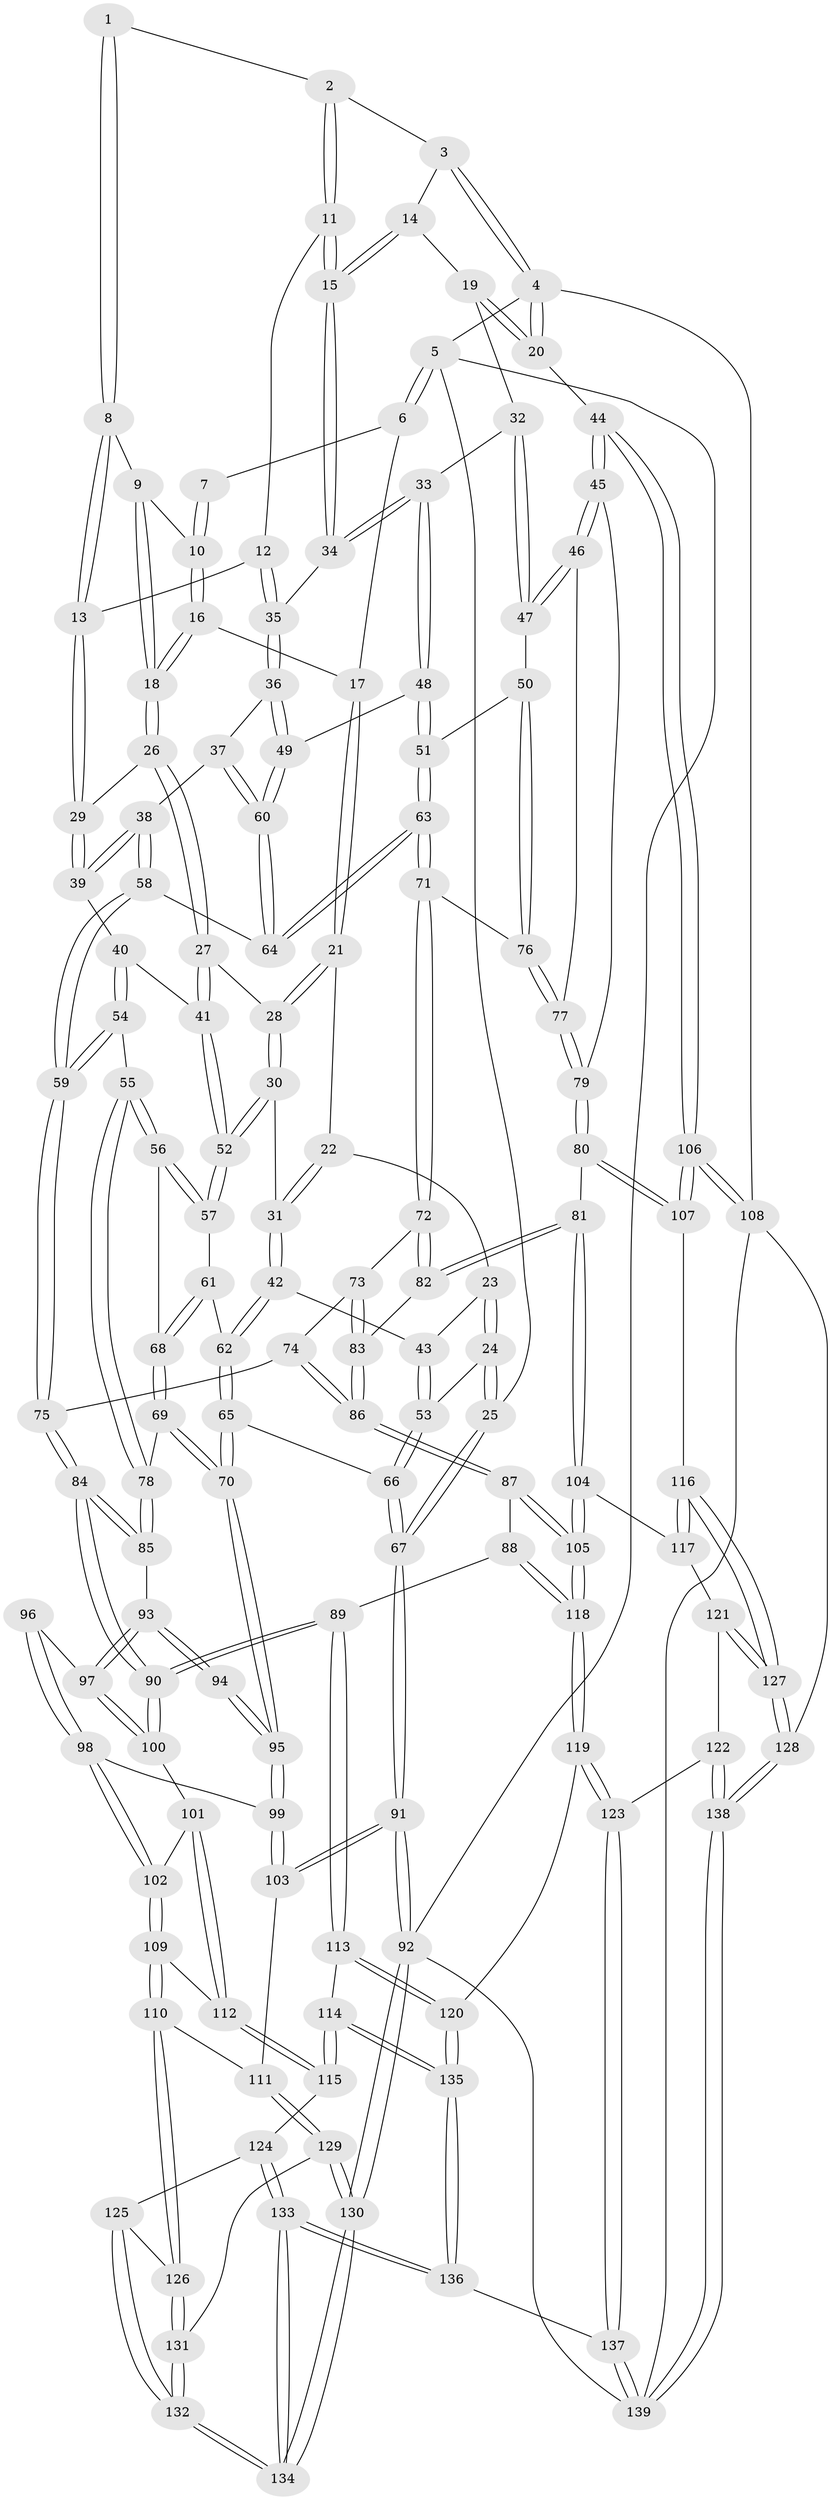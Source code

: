 // coarse degree distribution, {2: 0.020618556701030927, 5: 0.5257731958762887, 7: 0.020618556701030927, 3: 0.061855670103092786, 4: 0.26804123711340205, 6: 0.07216494845360824, 8: 0.020618556701030927, 9: 0.010309278350515464}
// Generated by graph-tools (version 1.1) at 2025/04/03/04/25 22:04:48]
// undirected, 139 vertices, 344 edges
graph export_dot {
graph [start="1"]
  node [color=gray90,style=filled];
  1 [pos="+0.5919507448092256+0"];
  2 [pos="+0.6673839949677883+0"];
  3 [pos="+0.7759984455579474+0"];
  4 [pos="+1+0"];
  5 [pos="+0+0"];
  6 [pos="+0.2808100237177783+0"];
  7 [pos="+0.4048330003593245+0"];
  8 [pos="+0.5255359029650212+0.09655507462871987"];
  9 [pos="+0.47964256133421773+0.06926609067604597"];
  10 [pos="+0.4790226407669188+0.06865452428276612"];
  11 [pos="+0.6464844761568809+0.08658225870974527"];
  12 [pos="+0.572332281667021+0.13466623869823752"];
  13 [pos="+0.5415244081424864+0.13810754667322112"];
  14 [pos="+0.8223978967867565+0"];
  15 [pos="+0.7332142057183618+0.14368549533831576"];
  16 [pos="+0.36034005199025565+0.05589387508488462"];
  17 [pos="+0.2946689999074087+0"];
  18 [pos="+0.40645995523787476+0.1252294720627018"];
  19 [pos="+0.9014252600351995+0.10228968927990868"];
  20 [pos="+1+0.19737024918691004"];
  21 [pos="+0.2635812626583491+0.07309427750940349"];
  22 [pos="+0.12256431836958906+0.1213166203203094"];
  23 [pos="+0+0.11694728644919264"];
  24 [pos="+0+0.061715349545756006"];
  25 [pos="+0+0"];
  26 [pos="+0.4297363330490254+0.17697910009926165"];
  27 [pos="+0.40748390377572463+0.21527402149102184"];
  28 [pos="+0.2669802370662857+0.18663666473944768"];
  29 [pos="+0.5367318786812587+0.14398491052464016"];
  30 [pos="+0.23294979111742198+0.23437126063608366"];
  31 [pos="+0.2271170545153633+0.2394397452774857"];
  32 [pos="+0.8110143003470937+0.20585858156534195"];
  33 [pos="+0.7537459710110025+0.1987081025562924"];
  34 [pos="+0.7472577263018556+0.19404839850671146"];
  35 [pos="+0.6607389768943244+0.22662145300099787"];
  36 [pos="+0.651635367560157+0.2399766259323306"];
  37 [pos="+0.6119224545568434+0.2705438036327348"];
  38 [pos="+0.572291081199174+0.28576817155568396"];
  39 [pos="+0.5509146922352803+0.2593159062798725"];
  40 [pos="+0.4790273935480892+0.2613436876495268"];
  41 [pos="+0.4097323680631917+0.22663397782797243"];
  42 [pos="+0.20389805191868102+0.270795279328488"];
  43 [pos="+0.09005911771744946+0.23127477227897159"];
  44 [pos="+1+0.3947507572148688"];
  45 [pos="+1+0.39457936470292737"];
  46 [pos="+0.9963412135059225+0.3676521681192681"];
  47 [pos="+0.9442977448111497+0.347094131155333"];
  48 [pos="+0.7448741953056057+0.27557790989749104"];
  49 [pos="+0.6935973798946506+0.31696268759458157"];
  50 [pos="+0.9044242253998157+0.3508671437147747"];
  51 [pos="+0.7744318226180238+0.33709158054936034"];
  52 [pos="+0.3855243226114133+0.3148611196062742"];
  53 [pos="+0.04569655744979671+0.33023360278911634"];
  54 [pos="+0.4791601786483118+0.4312216511826113"];
  55 [pos="+0.45337975386563173+0.42511545810199775"];
  56 [pos="+0.41582656979771976+0.40239536181431945"];
  57 [pos="+0.3870328297402471+0.35302498127681375"];
  58 [pos="+0.5596047790594761+0.3514238183051066"];
  59 [pos="+0.4867645364525612+0.43412226144425986"];
  60 [pos="+0.6836698315185381+0.3452472318089012"];
  61 [pos="+0.24157053535448847+0.3387768089531253"];
  62 [pos="+0.20492103385928975+0.3164118063352985"];
  63 [pos="+0.703064417657516+0.39828184901664776"];
  64 [pos="+0.6835963050122037+0.37378313934531276"];
  65 [pos="+0.07236054273074208+0.482854224083815"];
  66 [pos="+0.01105226684255519+0.4708999710021823"];
  67 [pos="+0+0.4847411476823395"];
  68 [pos="+0.29138703072248084+0.4523907839904073"];
  69 [pos="+0.2638215719876981+0.4895008490364509"];
  70 [pos="+0.10538967489460553+0.511097162490232"];
  71 [pos="+0.7082299708097256+0.43560381707236717"];
  72 [pos="+0.6691668030451609+0.4756710605792015"];
  73 [pos="+0.5335741339054791+0.45769574777904054"];
  74 [pos="+0.4958737944103044+0.44833587152576915"];
  75 [pos="+0.4951648895515854+0.4475639722898437"];
  76 [pos="+0.7255288058234924+0.4409954214241945"];
  77 [pos="+0.7829317037997235+0.4822980363691941"];
  78 [pos="+0.33187586638370115+0.5641438555475199"];
  79 [pos="+0.8078769146447183+0.5770458468610213"];
  80 [pos="+0.783349773653143+0.6283559396373722"];
  81 [pos="+0.7409447499949194+0.6495773228627073"];
  82 [pos="+0.6794097728868692+0.5973474272085759"];
  83 [pos="+0.6466711954392184+0.598644692903688"];
  84 [pos="+0.38764779910439556+0.6114579474368405"];
  85 [pos="+0.3330759028753762+0.5717542327932387"];
  86 [pos="+0.5275369198853703+0.621153407429178"];
  87 [pos="+0.5135556174909879+0.6454226908269199"];
  88 [pos="+0.4551066362596582+0.689557173100852"];
  89 [pos="+0.44126793784155655+0.6940810476617766"];
  90 [pos="+0.4401165387983502+0.6931680715273066"];
  91 [pos="+0+0.7801950063972336"];
  92 [pos="+0+1"];
  93 [pos="+0.2966318441684558+0.6040200554364755"];
  94 [pos="+0.2153206332062202+0.5814734751887394"];
  95 [pos="+0.11871368550224667+0.5446439532407745"];
  96 [pos="+0.25109947280700173+0.6311509744286857"];
  97 [pos="+0.29513308766417895+0.6082820539458288"];
  98 [pos="+0.19895539150886565+0.6804783893037205"];
  99 [pos="+0.1303062983018136+0.6108486462870166"];
  100 [pos="+0.2935955937353277+0.6822065047708497"];
  101 [pos="+0.258608075912188+0.7096758690052348"];
  102 [pos="+0.19896799345450597+0.680498591199545"];
  103 [pos="+0.019972568511638374+0.8025816469495528"];
  104 [pos="+0.7260298679852477+0.7081245376325469"];
  105 [pos="+0.6610412163768664+0.7551834344924248"];
  106 [pos="+1+0.6719891557387566"];
  107 [pos="+1+0.7222920907823077"];
  108 [pos="+1+0.8860526149475364"];
  109 [pos="+0.14320229037037338+0.8006114636711792"];
  110 [pos="+0.12845339203595643+0.8217343293990977"];
  111 [pos="+0.030110979430868448+0.8082565118159427"];
  112 [pos="+0.26519603457260593+0.737294901151148"];
  113 [pos="+0.4064303630699016+0.7928308545628843"];
  114 [pos="+0.3427489627876911+0.8490112116750794"];
  115 [pos="+0.3220403134603566+0.8476243241278922"];
  116 [pos="+0.9080157578770488+0.8216300749561428"];
  117 [pos="+0.7610992610930046+0.7493033285821127"];
  118 [pos="+0.6177942870818097+0.8292429346928772"];
  119 [pos="+0.6103145297339918+0.8727464196398541"];
  120 [pos="+0.5671035340742765+0.8799843135083808"];
  121 [pos="+0.7614454138189841+0.8706297341535657"];
  122 [pos="+0.6888893018351523+0.9091560701687004"];
  123 [pos="+0.6222400485313306+0.8868783283369046"];
  124 [pos="+0.305274992740093+0.8550012719155655"];
  125 [pos="+0.2810650065321886+0.8589959338857579"];
  126 [pos="+0.18532120351900644+0.8640741115066328"];
  127 [pos="+0.8799798964424174+0.8927895001213292"];
  128 [pos="+0.8854906245514494+0.9512521246949568"];
  129 [pos="+0.0689635535258615+0.9660845229220997"];
  130 [pos="+0.05305304202835867+1"];
  131 [pos="+0.17675533756748368+0.9056376129424996"];
  132 [pos="+0.18461386875096575+1"];
  133 [pos="+0.19804366912600468+1"];
  134 [pos="+0.17672563756845316+1"];
  135 [pos="+0.42533720719968543+1"];
  136 [pos="+0.4164435618411325+1"];
  137 [pos="+0.5760918527138261+1"];
  138 [pos="+0.8445368760536052+1"];
  139 [pos="+0.8614775910861571+1"];
  1 -- 2;
  1 -- 8;
  1 -- 8;
  2 -- 3;
  2 -- 11;
  2 -- 11;
  3 -- 4;
  3 -- 4;
  3 -- 14;
  4 -- 5;
  4 -- 20;
  4 -- 20;
  4 -- 108;
  5 -- 6;
  5 -- 6;
  5 -- 25;
  5 -- 92;
  6 -- 7;
  6 -- 17;
  7 -- 10;
  7 -- 10;
  8 -- 9;
  8 -- 13;
  8 -- 13;
  9 -- 10;
  9 -- 18;
  9 -- 18;
  10 -- 16;
  10 -- 16;
  11 -- 12;
  11 -- 15;
  11 -- 15;
  12 -- 13;
  12 -- 35;
  12 -- 35;
  13 -- 29;
  13 -- 29;
  14 -- 15;
  14 -- 15;
  14 -- 19;
  15 -- 34;
  15 -- 34;
  16 -- 17;
  16 -- 18;
  16 -- 18;
  17 -- 21;
  17 -- 21;
  18 -- 26;
  18 -- 26;
  19 -- 20;
  19 -- 20;
  19 -- 32;
  20 -- 44;
  21 -- 22;
  21 -- 28;
  21 -- 28;
  22 -- 23;
  22 -- 31;
  22 -- 31;
  23 -- 24;
  23 -- 24;
  23 -- 43;
  24 -- 25;
  24 -- 25;
  24 -- 53;
  25 -- 67;
  25 -- 67;
  26 -- 27;
  26 -- 27;
  26 -- 29;
  27 -- 28;
  27 -- 41;
  27 -- 41;
  28 -- 30;
  28 -- 30;
  29 -- 39;
  29 -- 39;
  30 -- 31;
  30 -- 52;
  30 -- 52;
  31 -- 42;
  31 -- 42;
  32 -- 33;
  32 -- 47;
  32 -- 47;
  33 -- 34;
  33 -- 34;
  33 -- 48;
  33 -- 48;
  34 -- 35;
  35 -- 36;
  35 -- 36;
  36 -- 37;
  36 -- 49;
  36 -- 49;
  37 -- 38;
  37 -- 60;
  37 -- 60;
  38 -- 39;
  38 -- 39;
  38 -- 58;
  38 -- 58;
  39 -- 40;
  40 -- 41;
  40 -- 54;
  40 -- 54;
  41 -- 52;
  41 -- 52;
  42 -- 43;
  42 -- 62;
  42 -- 62;
  43 -- 53;
  43 -- 53;
  44 -- 45;
  44 -- 45;
  44 -- 106;
  44 -- 106;
  45 -- 46;
  45 -- 46;
  45 -- 79;
  46 -- 47;
  46 -- 47;
  46 -- 77;
  47 -- 50;
  48 -- 49;
  48 -- 51;
  48 -- 51;
  49 -- 60;
  49 -- 60;
  50 -- 51;
  50 -- 76;
  50 -- 76;
  51 -- 63;
  51 -- 63;
  52 -- 57;
  52 -- 57;
  53 -- 66;
  53 -- 66;
  54 -- 55;
  54 -- 59;
  54 -- 59;
  55 -- 56;
  55 -- 56;
  55 -- 78;
  55 -- 78;
  56 -- 57;
  56 -- 57;
  56 -- 68;
  57 -- 61;
  58 -- 59;
  58 -- 59;
  58 -- 64;
  59 -- 75;
  59 -- 75;
  60 -- 64;
  60 -- 64;
  61 -- 62;
  61 -- 68;
  61 -- 68;
  62 -- 65;
  62 -- 65;
  63 -- 64;
  63 -- 64;
  63 -- 71;
  63 -- 71;
  65 -- 66;
  65 -- 70;
  65 -- 70;
  66 -- 67;
  66 -- 67;
  67 -- 91;
  67 -- 91;
  68 -- 69;
  68 -- 69;
  69 -- 70;
  69 -- 70;
  69 -- 78;
  70 -- 95;
  70 -- 95;
  71 -- 72;
  71 -- 72;
  71 -- 76;
  72 -- 73;
  72 -- 82;
  72 -- 82;
  73 -- 74;
  73 -- 83;
  73 -- 83;
  74 -- 75;
  74 -- 86;
  74 -- 86;
  75 -- 84;
  75 -- 84;
  76 -- 77;
  76 -- 77;
  77 -- 79;
  77 -- 79;
  78 -- 85;
  78 -- 85;
  79 -- 80;
  79 -- 80;
  80 -- 81;
  80 -- 107;
  80 -- 107;
  81 -- 82;
  81 -- 82;
  81 -- 104;
  81 -- 104;
  82 -- 83;
  83 -- 86;
  83 -- 86;
  84 -- 85;
  84 -- 85;
  84 -- 90;
  84 -- 90;
  85 -- 93;
  86 -- 87;
  86 -- 87;
  87 -- 88;
  87 -- 105;
  87 -- 105;
  88 -- 89;
  88 -- 118;
  88 -- 118;
  89 -- 90;
  89 -- 90;
  89 -- 113;
  89 -- 113;
  90 -- 100;
  90 -- 100;
  91 -- 92;
  91 -- 92;
  91 -- 103;
  91 -- 103;
  92 -- 130;
  92 -- 130;
  92 -- 139;
  93 -- 94;
  93 -- 94;
  93 -- 97;
  93 -- 97;
  94 -- 95;
  94 -- 95;
  95 -- 99;
  95 -- 99;
  96 -- 97;
  96 -- 98;
  96 -- 98;
  97 -- 100;
  97 -- 100;
  98 -- 99;
  98 -- 102;
  98 -- 102;
  99 -- 103;
  99 -- 103;
  100 -- 101;
  101 -- 102;
  101 -- 112;
  101 -- 112;
  102 -- 109;
  102 -- 109;
  103 -- 111;
  104 -- 105;
  104 -- 105;
  104 -- 117;
  105 -- 118;
  105 -- 118;
  106 -- 107;
  106 -- 107;
  106 -- 108;
  106 -- 108;
  107 -- 116;
  108 -- 128;
  108 -- 139;
  109 -- 110;
  109 -- 110;
  109 -- 112;
  110 -- 111;
  110 -- 126;
  110 -- 126;
  111 -- 129;
  111 -- 129;
  112 -- 115;
  112 -- 115;
  113 -- 114;
  113 -- 120;
  113 -- 120;
  114 -- 115;
  114 -- 115;
  114 -- 135;
  114 -- 135;
  115 -- 124;
  116 -- 117;
  116 -- 117;
  116 -- 127;
  116 -- 127;
  117 -- 121;
  118 -- 119;
  118 -- 119;
  119 -- 120;
  119 -- 123;
  119 -- 123;
  120 -- 135;
  120 -- 135;
  121 -- 122;
  121 -- 127;
  121 -- 127;
  122 -- 123;
  122 -- 138;
  122 -- 138;
  123 -- 137;
  123 -- 137;
  124 -- 125;
  124 -- 133;
  124 -- 133;
  125 -- 126;
  125 -- 132;
  125 -- 132;
  126 -- 131;
  126 -- 131;
  127 -- 128;
  127 -- 128;
  128 -- 138;
  128 -- 138;
  129 -- 130;
  129 -- 130;
  129 -- 131;
  130 -- 134;
  130 -- 134;
  131 -- 132;
  131 -- 132;
  132 -- 134;
  132 -- 134;
  133 -- 134;
  133 -- 134;
  133 -- 136;
  133 -- 136;
  135 -- 136;
  135 -- 136;
  136 -- 137;
  137 -- 139;
  137 -- 139;
  138 -- 139;
  138 -- 139;
}
